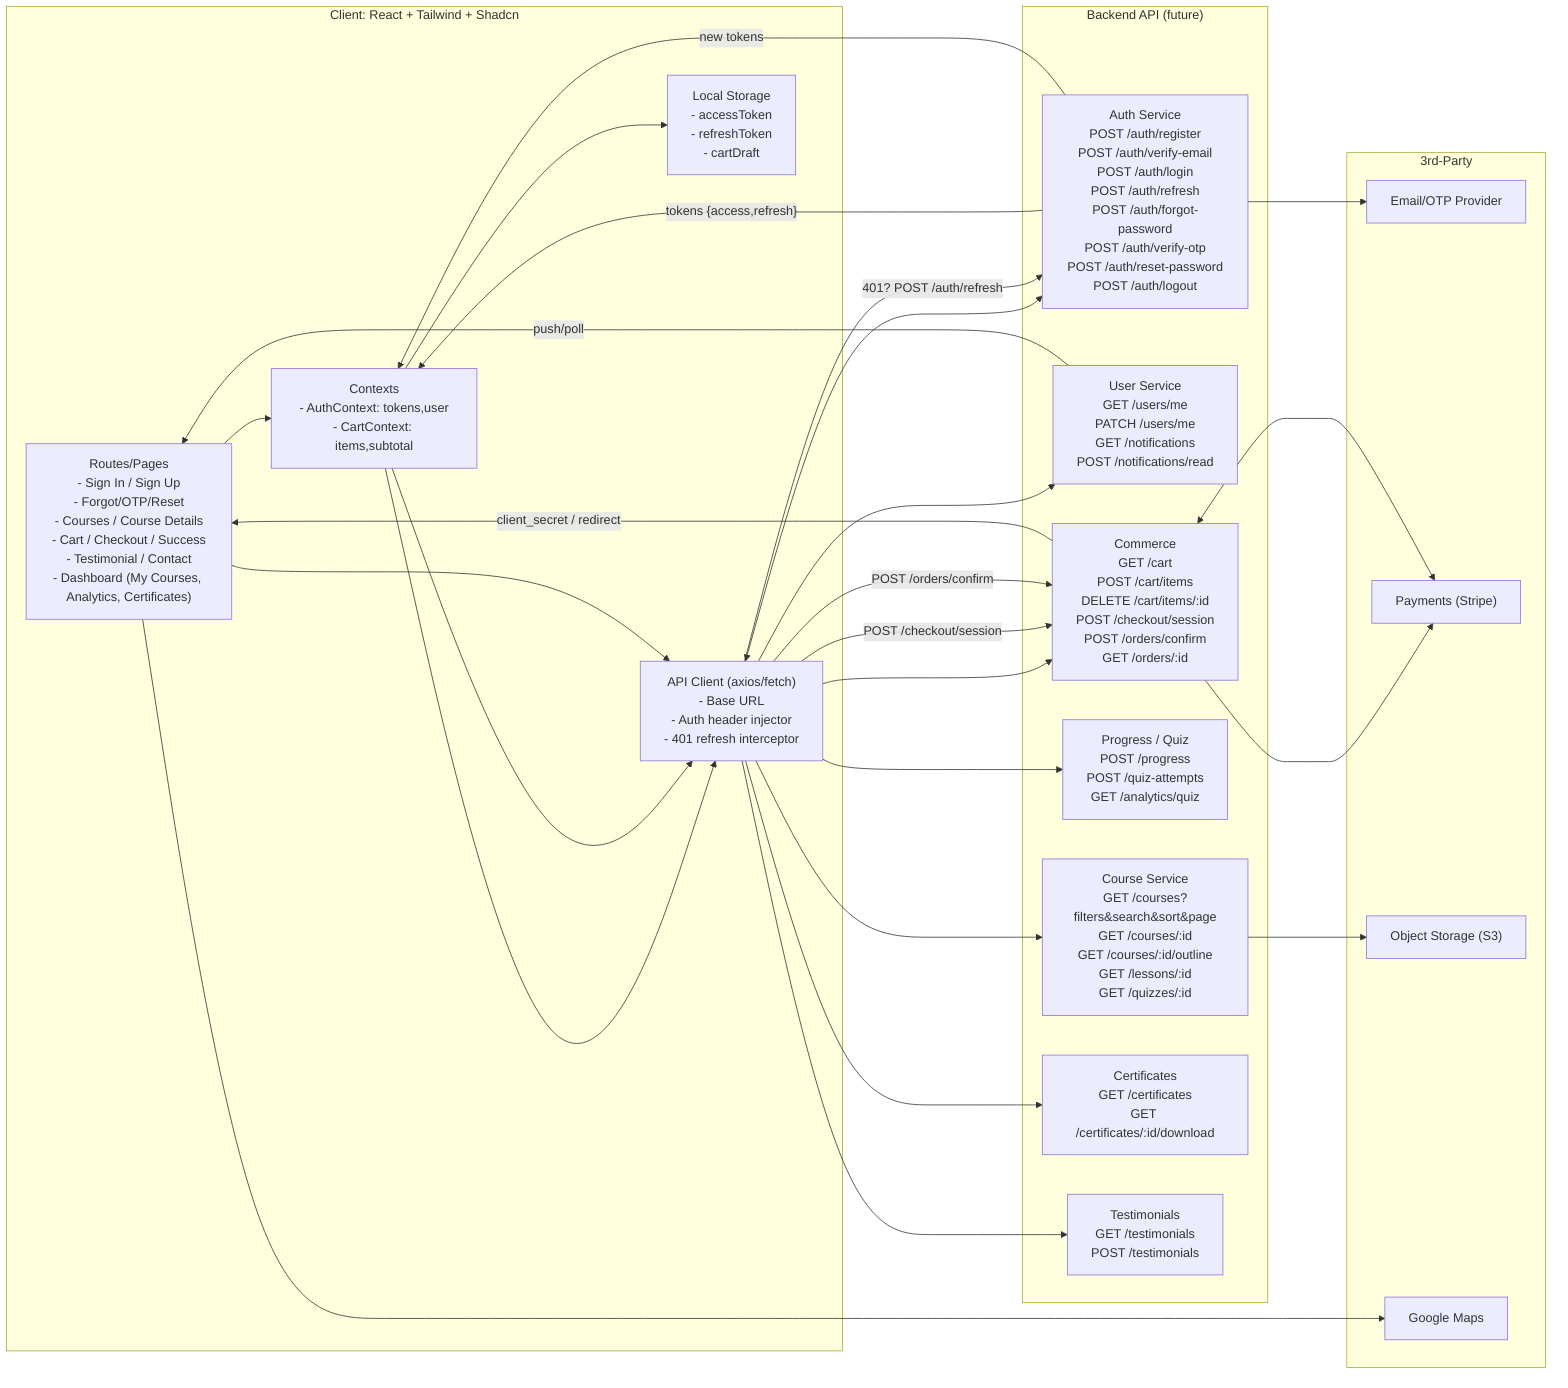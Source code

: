flowchart LR
  subgraph "Client: React + Tailwind + Shadcn"
    A1["Routes/Pages\n- Sign In / Sign Up\n- Forgot/OTP/Reset\n- Courses / Course Details\n- Cart / Checkout / Success\n- Testimonial / Contact\n- Dashboard (My Courses, Analytics, Certificates)"]
    A2["Contexts\n- AuthContext: tokens,user\n- CartContext: items,subtotal"]
    A3["API Client (axios/fetch)\n- Base URL\n- Auth header injector\n- 401 refresh interceptor"]
    A4["Local Storage\n- accessToken\n- refreshToken\n- cartDraft"]
    A1 --> A2
    A2 --> A3
    A2 --> A4
  end

  subgraph "Backend API (future)"
    B1["Auth Service\nPOST /auth/register\nPOST /auth/verify-email\nPOST /auth/login\nPOST /auth/refresh\nPOST /auth/forgot-password\nPOST /auth/verify-otp\nPOST /auth/reset-password\nPOST /auth/logout"]
    B2["User Service\nGET /users/me\nPATCH /users/me\nGET /notifications\nPOST /notifications/read"]
    B3["Course Service\nGET /courses?filters&search&sort&page\nGET /courses/:id\nGET /courses/:id/outline\nGET /lessons/:id\nGET /quizzes/:id"]
    B4["Progress / Quiz\nPOST /progress\nPOST /quiz-attempts\nGET /analytics/quiz"]
    B5["Commerce\nGET /cart\nPOST /cart/items\nDELETE /cart/items/:id\nPOST /checkout/session\nPOST /orders/confirm\nGET /orders/:id"]
    B6["Certificates\nGET /certificates\nGET /certificates/:id/download"]
    B7["Testimonials\nGET /testimonials\nPOST /testimonials"]
  end

  subgraph "3rd-Party"
    C1["Email/OTP Provider"]
    C2["Payments (Stripe)"]
    C3["Object Storage (S3)"]
    C4["Google Maps"]
  end

  %% Client <-> Auth
  A3 <--> B1
  B1 -- "tokens {access,refresh}" --> A2
  A3 --> B2
  A3 --> B3
  A3 --> B4
  A3 --> B5
  A3 --> B6
  A3 --> B7

  %% Side flows
  B1 --> C1
  B5 --> C2
  B3 --> C3
  A1 --> C4

  %% Refresh logic
  A3 -- "401? POST /auth/refresh" --> B1
  B1 -- "new tokens" --> A2

  %% Checkout
  A2 --> A3
  A3 -- "POST /checkout/session" --> B5
  B5 -- "client_secret / redirect" --> A1
  B5 <---> C2
  A1 --> A3
  A3 -- "POST /orders/confirm" --> B5

  %% Notifications
  B2 -- "push/poll" --> A1